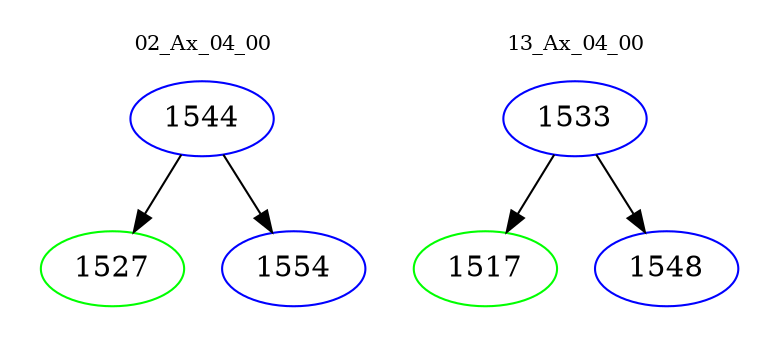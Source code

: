 digraph{
subgraph cluster_0 {
color = white
label = "02_Ax_04_00";
fontsize=10;
T0_1544 [label="1544", color="blue"]
T0_1544 -> T0_1527 [color="black"]
T0_1527 [label="1527", color="green"]
T0_1544 -> T0_1554 [color="black"]
T0_1554 [label="1554", color="blue"]
}
subgraph cluster_1 {
color = white
label = "13_Ax_04_00";
fontsize=10;
T1_1533 [label="1533", color="blue"]
T1_1533 -> T1_1517 [color="black"]
T1_1517 [label="1517", color="green"]
T1_1533 -> T1_1548 [color="black"]
T1_1548 [label="1548", color="blue"]
}
}
